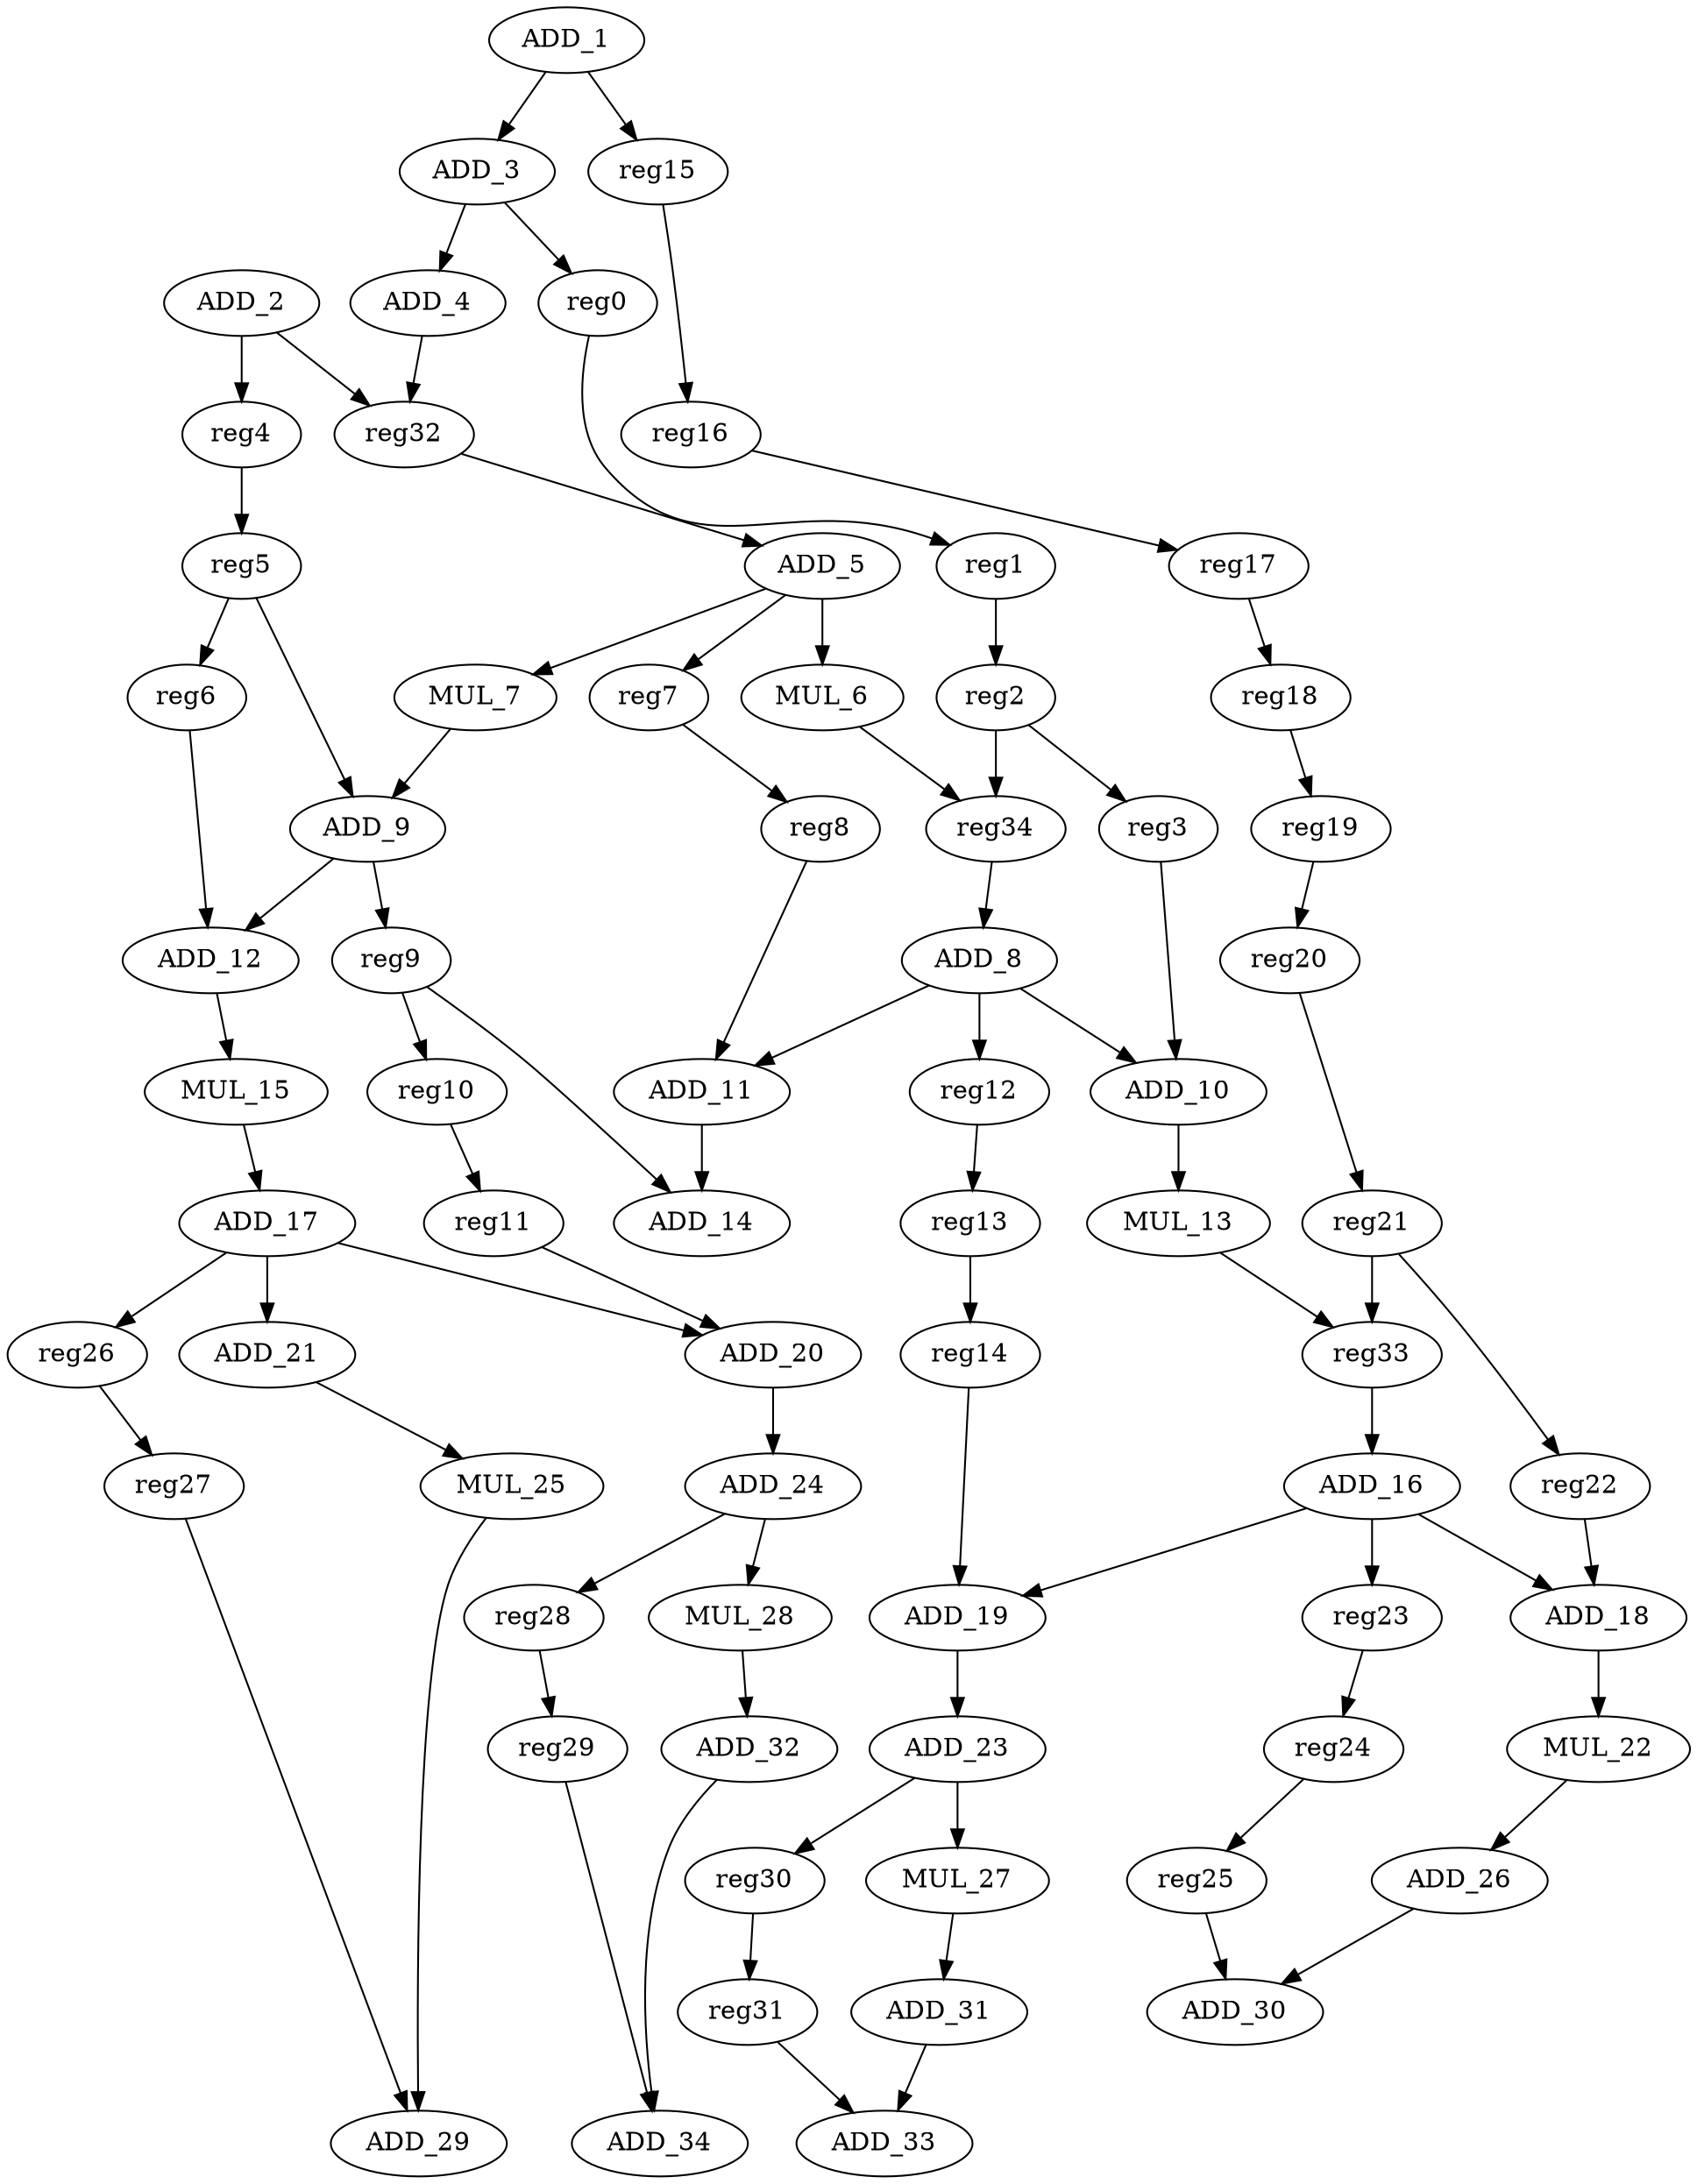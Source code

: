 digraph G {
    ADD_1;
    ADD_3;
    reg15;
    ADD_2;
    reg32;
    reg4;
    ADD_4;
    reg0;
    ADD_5;
    MUL_6;
    MUL_7;
    reg7;
    reg34;
    ADD_9;
    ADD_8;
    ADD_10;
    ADD_11;
    reg12;
    ADD_12;
    reg9;
    MUL_13;
    ADD_14;
    MUL_15;
    reg33;
    ADD_17;
    ADD_16;
    ADD_18;
    ADD_19;
    reg23;
    ADD_20;
    ADD_21;
    reg26;
    MUL_22;
    ADD_23;
    ADD_24;
    MUL_25;
    ADD_26;
    MUL_27;
    reg30;
    MUL_28;
    reg28;
    ADD_29;
    ADD_30;
    ADD_31;
    ADD_32;
    ADD_33;
    ADD_34;
    reg16;
    reg17;
    reg18;
    reg19;
    reg20;
    reg21;
    reg22;
    reg5;
    reg6;
    reg1;
    reg2;
    reg3;
    reg8;
    reg13;
    reg14;
    reg10;
    reg11;
    reg24;
    reg25;
    reg27;
    reg31;
    reg29;
    ADD_1 -> ADD_3 [weight=2];
    ADD_1 -> reg15 [weight=2];
    ADD_3 -> ADD_4 [weight=0];
    ADD_3 -> reg0 [weight=0];
    reg15 -> reg16 [weight=0];
    ADD_2 -> reg32 [weight=2];
    ADD_2 -> reg4 [weight=2];
    reg32 -> ADD_5 [weight=0];
    reg4 -> reg5 [weight=5];
    ADD_4 -> reg32 [weight=1];
    reg0 -> reg1 [weight=0];
    ADD_5 -> MUL_6 [weight=1];
    ADD_5 -> MUL_7 [weight=0];
    ADD_5 -> reg7 [weight=0];
    MUL_6 -> reg34 [weight=0];
    MUL_7 -> ADD_9 [weight=0];
    reg7 -> reg8 [weight=0];
    reg34 -> ADD_8 [weight=0];
    ADD_9 -> ADD_12 [weight=2];
    ADD_9 -> reg9 [weight=2];
    ADD_8 -> ADD_10 [weight=0];
    ADD_8 -> ADD_11 [weight=0];
    ADD_8 -> reg12 [weight=3];
    ADD_10 -> MUL_13 [weight=9];
    ADD_11 -> ADD_14 [weight=2];
    reg12 -> reg13 [weight=0];
    ADD_12 -> MUL_15 [weight=0];
    reg9 -> ADD_14 [weight=0];
    reg9 -> reg10 [weight=0];
    MUL_13 -> reg33 [weight=0];
    MUL_15 -> ADD_17 [weight=0];
    reg33 -> ADD_16 [weight=2];
    ADD_17 -> ADD_20 [weight=0];
    ADD_17 -> ADD_21 [weight=2];
    ADD_17 -> reg26 [weight=0];
    ADD_16 -> ADD_18 [weight=0];
    ADD_16 -> ADD_19 [weight=0];
    ADD_16 -> reg23 [weight=1];
    ADD_18 -> MUL_22 [weight=3];
    ADD_19 -> ADD_23 [weight=1];
    reg23 -> reg24 [weight=0];
    ADD_20 -> ADD_24 [weight=3];
    ADD_21 -> MUL_25 [weight=0];
    reg26 -> reg27 [weight=0];
    MUL_22 -> ADD_26 [weight=0];
    ADD_23 -> MUL_27 [weight=2];
    ADD_23 -> reg30 [weight=0];
    ADD_24 -> MUL_28 [weight=0];
    ADD_24 -> reg28 [weight=0];
    MUL_25 -> ADD_29 [weight=0];
    ADD_26 -> ADD_30 [weight=0];
    MUL_27 -> ADD_31 [weight=0];
    reg30 -> reg31 [weight=0];
    MUL_28 -> ADD_32 [weight=0];
    reg28 -> reg29 [weight=0];
    ADD_31 -> ADD_33 [weight=0];
    ADD_32 -> ADD_34 [weight=0];
    reg16 -> reg17 [weight=0];
    reg17 -> reg18 [weight=0];
    reg18 -> reg19 [weight=0];
    reg19 -> reg20 [weight=0];
    reg20 -> reg21 [weight=0];
    reg21 -> reg33 [weight=3];
    reg21 -> reg22 [weight=0];
    reg22 -> ADD_18 [weight=0];
    reg5 -> ADD_9 [weight=0];
    reg5 -> reg6 [weight=0];
    reg6 -> ADD_12 [weight=0];
    reg1 -> reg2 [weight=4];
    reg2 -> reg34 [weight=1];
    reg2 -> reg3 [weight=0];
    reg3 -> ADD_10 [weight=0];
    reg8 -> ADD_11 [weight=0];
    reg13 -> reg14 [weight=1];
    reg14 -> ADD_19 [weight=0];
    reg10 -> reg11 [weight=0];
    reg11 -> ADD_20 [weight=0];
    reg24 -> reg25 [weight=0];
    reg25 -> ADD_30 [weight=0];
    reg27 -> ADD_29 [weight=0];
    reg31 -> ADD_33 [weight=0];
    reg29 -> ADD_34 [weight=0];
}
